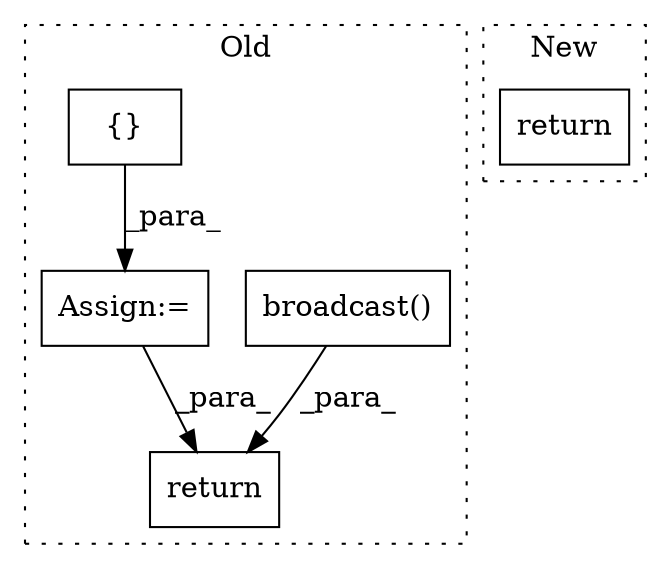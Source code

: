digraph G {
subgraph cluster0 {
1 [label="broadcast()" a="75" s="11763,11793" l="20,1" shape="box"];
3 [label="return" a="93" s="11803" l="7" shape="box"];
4 [label="{}" a="59" s="11742,11748" l="1,0" shape="box"];
5 [label="Assign:=" a="68" s="11714" l="3" shape="box"];
label = "Old";
style="dotted";
}
subgraph cluster1 {
2 [label="return" a="93" s="11625" l="7" shape="box"];
label = "New";
style="dotted";
}
1 -> 3 [label="_para_"];
4 -> 5 [label="_para_"];
5 -> 3 [label="_para_"];
}